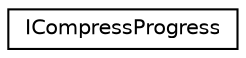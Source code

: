 digraph G
{
  edge [fontname="Helvetica",fontsize="10",labelfontname="Helvetica",labelfontsize="10"];
  node [fontname="Helvetica",fontsize="10",shape=record];
  rankdir="LR";
  Node1 [label="ICompressProgress",height=0.2,width=0.4,color="black", fillcolor="white", style="filled",URL="$struct_i_compress_progress.html"];
}
